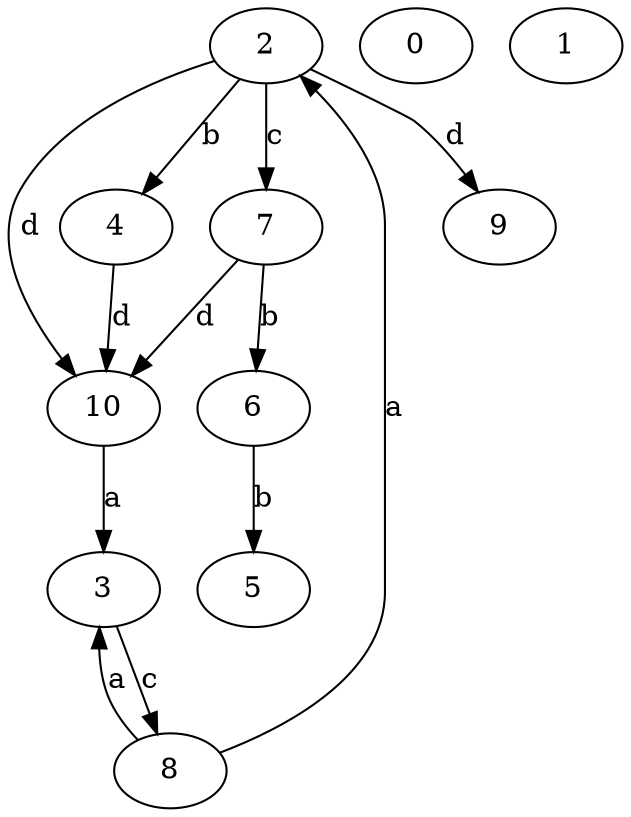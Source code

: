 strict digraph  {
2;
3;
4;
5;
6;
0;
1;
7;
8;
9;
10;
2 -> 4  [label=b];
2 -> 7  [label=c];
2 -> 9  [label=d];
2 -> 10  [label=d];
3 -> 8  [label=c];
4 -> 10  [label=d];
6 -> 5  [label=b];
7 -> 6  [label=b];
7 -> 10  [label=d];
8 -> 2  [label=a];
8 -> 3  [label=a];
10 -> 3  [label=a];
}

